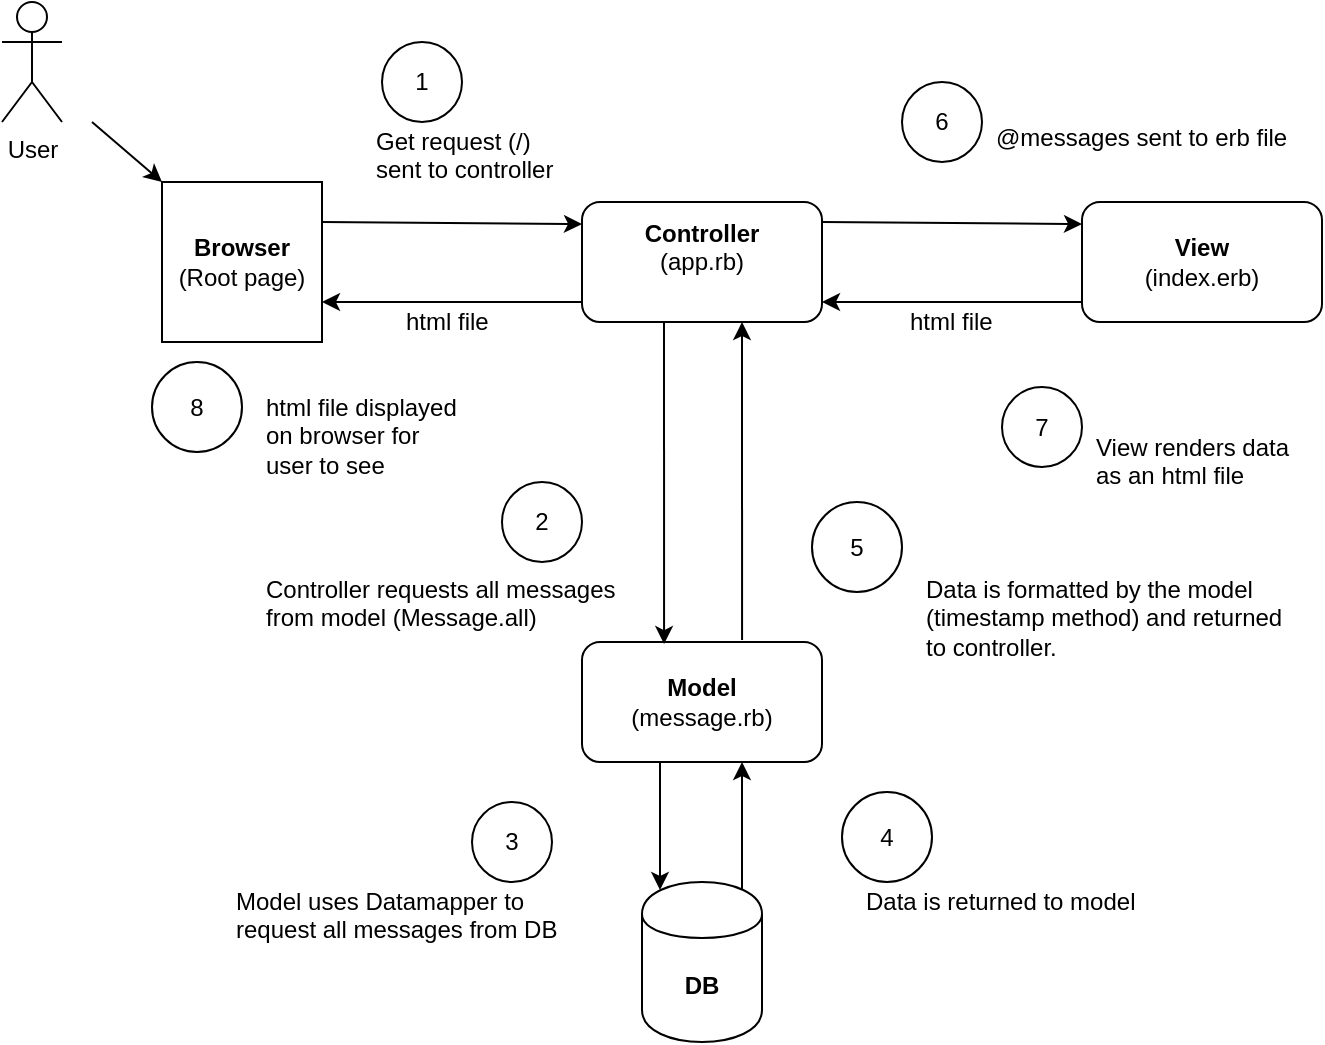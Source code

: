 <mxfile version="10.3.5" type="github"><diagram id="5rcNVC7zswVQU1IMs4b9" name="Page-1"><mxGraphModel dx="723" dy="408" grid="1" gridSize="10" guides="1" tooltips="1" connect="1" arrows="1" fold="1" page="1" pageScale="1" pageWidth="827" pageHeight="1169" math="0" shadow="0"><root><mxCell id="0"/><mxCell id="1" parent="0"/><mxCell id="FK_DNyN990U8fVrDiEOx-1" value="User" style="shape=umlActor;verticalLabelPosition=bottom;labelBackgroundColor=#ffffff;verticalAlign=top;html=1;outlineConnect=0;" vertex="1" parent="1"><mxGeometry x="20" y="20" width="30" height="60" as="geometry"/></mxCell><mxCell id="FK_DNyN990U8fVrDiEOx-2" value="&lt;b&gt;DB&lt;/b&gt;" style="shape=cylinder;whiteSpace=wrap;html=1;boundedLbl=1;backgroundOutline=1;" vertex="1" parent="1"><mxGeometry x="340" y="460" width="60" height="80" as="geometry"/></mxCell><mxCell id="FK_DNyN990U8fVrDiEOx-3" value="&lt;b&gt;Controller&lt;/b&gt;&lt;br&gt;(app.rb)&lt;br&gt;&lt;br&gt;" style="rounded=1;whiteSpace=wrap;html=1;" vertex="1" parent="1"><mxGeometry x="310" y="120" width="120" height="60" as="geometry"/></mxCell><mxCell id="FK_DNyN990U8fVrDiEOx-4" value="&lt;b&gt;View&lt;/b&gt;&lt;br&gt;(index.erb)&lt;br&gt;" style="rounded=1;whiteSpace=wrap;html=1;" vertex="1" parent="1"><mxGeometry x="560" y="120" width="120" height="60" as="geometry"/></mxCell><mxCell id="FK_DNyN990U8fVrDiEOx-5" value="&lt;b&gt;Browser&lt;/b&gt;&lt;br&gt;(Root page)&lt;br&gt;" style="whiteSpace=wrap;html=1;aspect=fixed;" vertex="1" parent="1"><mxGeometry x="100" y="110" width="80" height="80" as="geometry"/></mxCell><mxCell id="FK_DNyN990U8fVrDiEOx-6" value="&lt;b&gt;Model&lt;/b&gt;&lt;br&gt;(message.rb)&lt;br&gt;" style="rounded=1;whiteSpace=wrap;html=1;" vertex="1" parent="1"><mxGeometry x="310" y="340" width="120" height="60" as="geometry"/></mxCell><mxCell id="FK_DNyN990U8fVrDiEOx-10" value="" style="endArrow=classic;html=1;entryX=0;entryY=0.5;entryDx=0;entryDy=0;" edge="1" parent="1"><mxGeometry width="50" height="50" relative="1" as="geometry"><mxPoint x="430" y="130" as="sourcePoint"/><mxPoint x="560" y="131" as="targetPoint"/></mxGeometry></mxCell><mxCell id="FK_DNyN990U8fVrDiEOx-11" value="" style="endArrow=classic;html=1;entryX=0.15;entryY=0.05;entryDx=0;entryDy=0;entryPerimeter=0;" edge="1" parent="1" target="FK_DNyN990U8fVrDiEOx-2"><mxGeometry width="50" height="50" relative="1" as="geometry"><mxPoint x="349" y="400" as="sourcePoint"/><mxPoint x="350" y="380" as="targetPoint"/></mxGeometry></mxCell><mxCell id="FK_DNyN990U8fVrDiEOx-12" value="" style="endArrow=classic;html=1;entryX=0.342;entryY=0.017;entryDx=0;entryDy=0;entryPerimeter=0;" edge="1" parent="1" target="FK_DNyN990U8fVrDiEOx-6"><mxGeometry width="50" height="50" relative="1" as="geometry"><mxPoint x="351" y="180" as="sourcePoint"/><mxPoint x="349" y="308" as="targetPoint"/></mxGeometry></mxCell><mxCell id="FK_DNyN990U8fVrDiEOx-15" value="" style="endArrow=classic;html=1;" edge="1" parent="1"><mxGeometry width="50" height="50" relative="1" as="geometry"><mxPoint x="390" y="464" as="sourcePoint"/><mxPoint x="390" y="400" as="targetPoint"/><Array as="points"/></mxGeometry></mxCell><mxCell id="FK_DNyN990U8fVrDiEOx-16" value="" style="endArrow=classic;html=1;entryX=0.5;entryY=1;entryDx=0;entryDy=0;exitX=0.667;exitY=-0.017;exitDx=0;exitDy=0;exitPerimeter=0;" edge="1" parent="1" source="FK_DNyN990U8fVrDiEOx-6"><mxGeometry width="50" height="50" relative="1" as="geometry"><mxPoint x="390.5" y="270" as="sourcePoint"/><mxPoint x="390" y="180" as="targetPoint"/><Array as="points"/></mxGeometry></mxCell><mxCell id="FK_DNyN990U8fVrDiEOx-17" value="" style="endArrow=classic;html=1;" edge="1" parent="1"><mxGeometry width="50" height="50" relative="1" as="geometry"><mxPoint x="65" y="80" as="sourcePoint"/><mxPoint x="100" y="110" as="targetPoint"/></mxGeometry></mxCell><mxCell id="FK_DNyN990U8fVrDiEOx-19" value="" style="endArrow=classic;html=1;entryX=0;entryY=0.5;entryDx=0;entryDy=0;" edge="1" parent="1"><mxGeometry width="50" height="50" relative="1" as="geometry"><mxPoint x="180" y="130" as="sourcePoint"/><mxPoint x="310" y="131" as="targetPoint"/></mxGeometry></mxCell><mxCell id="FK_DNyN990U8fVrDiEOx-20" value="" style="endArrow=classic;html=1;" edge="1" parent="1"><mxGeometry width="50" height="50" relative="1" as="geometry"><mxPoint x="560" y="170" as="sourcePoint"/><mxPoint x="430" y="170" as="targetPoint"/></mxGeometry></mxCell><mxCell id="FK_DNyN990U8fVrDiEOx-21" value="" style="endArrow=classic;html=1;" edge="1" parent="1"><mxGeometry width="50" height="50" relative="1" as="geometry"><mxPoint x="310" y="170" as="sourcePoint"/><mxPoint x="180" y="170" as="targetPoint"/></mxGeometry></mxCell><mxCell id="FK_DNyN990U8fVrDiEOx-22" value="1" style="ellipse;whiteSpace=wrap;html=1;aspect=fixed;" vertex="1" parent="1"><mxGeometry x="210" y="40" width="40" height="40" as="geometry"/></mxCell><mxCell id="FK_DNyN990U8fVrDiEOx-23" value="2" style="ellipse;whiteSpace=wrap;html=1;aspect=fixed;" vertex="1" parent="1"><mxGeometry x="270" y="260" width="40" height="40" as="geometry"/></mxCell><mxCell id="FK_DNyN990U8fVrDiEOx-24" value="3" style="ellipse;whiteSpace=wrap;html=1;aspect=fixed;" vertex="1" parent="1"><mxGeometry x="255" y="420" width="40" height="40" as="geometry"/></mxCell><mxCell id="FK_DNyN990U8fVrDiEOx-25" value="4" style="ellipse;whiteSpace=wrap;html=1;aspect=fixed;" vertex="1" parent="1"><mxGeometry x="440" y="415" width="45" height="45" as="geometry"/></mxCell><mxCell id="FK_DNyN990U8fVrDiEOx-26" value="5" style="ellipse;whiteSpace=wrap;html=1;aspect=fixed;" vertex="1" parent="1"><mxGeometry x="425" y="270" width="45" height="45" as="geometry"/></mxCell><mxCell id="FK_DNyN990U8fVrDiEOx-27" value="7" style="ellipse;whiteSpace=wrap;html=1;aspect=fixed;" vertex="1" parent="1"><mxGeometry x="520" y="212.5" width="40" height="40" as="geometry"/></mxCell><mxCell id="FK_DNyN990U8fVrDiEOx-28" value="6" style="ellipse;whiteSpace=wrap;html=1;aspect=fixed;" vertex="1" parent="1"><mxGeometry x="470" y="60" width="40" height="40" as="geometry"/></mxCell><mxCell id="FK_DNyN990U8fVrDiEOx-29" value="8" style="ellipse;whiteSpace=wrap;html=1;aspect=fixed;" vertex="1" parent="1"><mxGeometry x="95" y="200" width="45" height="45" as="geometry"/></mxCell><mxCell id="FK_DNyN990U8fVrDiEOx-31" value="Data is returned to model" style="text;html=1;resizable=0;points=[];autosize=1;align=left;verticalAlign=top;spacingTop=-4;" vertex="1" parent="1"><mxGeometry x="450" y="460" width="150" height="20" as="geometry"/></mxCell><mxCell id="FK_DNyN990U8fVrDiEOx-32" value="Get request (/)&lt;br&gt;sent to controller&lt;br&gt;" style="text;html=1;resizable=0;points=[];autosize=1;align=left;verticalAlign=top;spacingTop=-4;" vertex="1" parent="1"><mxGeometry x="205" y="80" width="100" height="30" as="geometry"/></mxCell><mxCell id="FK_DNyN990U8fVrDiEOx-33" value="Model uses Datamapper to &lt;br&gt;request all messages from DB" style="text;html=1;resizable=0;points=[];autosize=1;align=left;verticalAlign=top;spacingTop=-4;" vertex="1" parent="1"><mxGeometry x="135" y="460" width="180" height="30" as="geometry"/></mxCell><mxCell id="FK_DNyN990U8fVrDiEOx-34" value="Controller requests all messages&lt;br&gt;from model (Message.all)&lt;br&gt;" style="text;html=1;resizable=0;points=[];autosize=1;align=left;verticalAlign=top;spacingTop=-4;" vertex="1" parent="1"><mxGeometry x="150" y="304" width="190" height="30" as="geometry"/></mxCell><mxCell id="FK_DNyN990U8fVrDiEOx-35" value="Data is formatted by the model&lt;br&gt;(timestamp method) and returned&lt;br&gt;to controller.&lt;br&gt;" style="text;html=1;resizable=0;points=[];autosize=1;align=left;verticalAlign=top;spacingTop=-4;" vertex="1" parent="1"><mxGeometry x="480" y="304" width="190" height="40" as="geometry"/></mxCell><mxCell id="FK_DNyN990U8fVrDiEOx-36" value="@messages sent to erb file" style="text;html=1;resizable=0;points=[];autosize=1;align=left;verticalAlign=top;spacingTop=-4;" vertex="1" parent="1"><mxGeometry x="515" y="78" width="160" height="20" as="geometry"/></mxCell><mxCell id="FK_DNyN990U8fVrDiEOx-37" value="View renders data&lt;br&gt;as an html file&lt;br&gt;" style="text;html=1;resizable=0;points=[];autosize=1;align=left;verticalAlign=top;spacingTop=-4;" vertex="1" parent="1"><mxGeometry x="565" y="232.5" width="110" height="30" as="geometry"/></mxCell><mxCell id="FK_DNyN990U8fVrDiEOx-38" value="html file" style="text;html=1;resizable=0;points=[];autosize=1;align=left;verticalAlign=top;spacingTop=-4;" vertex="1" parent="1"><mxGeometry x="472" y="170" width="60" height="20" as="geometry"/></mxCell><mxCell id="FK_DNyN990U8fVrDiEOx-39" value="html file" style="text;html=1;resizable=0;points=[];autosize=1;align=left;verticalAlign=top;spacingTop=-4;" vertex="1" parent="1"><mxGeometry x="220" y="170" width="60" height="20" as="geometry"/></mxCell><mxCell id="FK_DNyN990U8fVrDiEOx-40" value="html file displayed&lt;br&gt;on browser for&lt;br&gt;user to see&lt;br&gt;" style="text;html=1;resizable=0;points=[];autosize=1;align=left;verticalAlign=top;spacingTop=-4;" vertex="1" parent="1"><mxGeometry x="150" y="212.5" width="110" height="40" as="geometry"/></mxCell></root></mxGraphModel></diagram></mxfile>